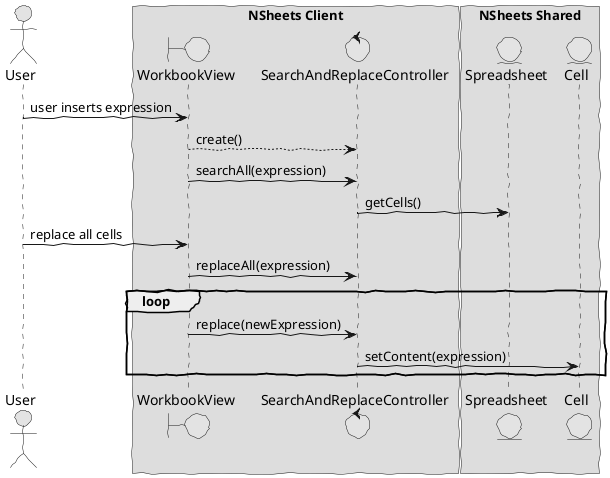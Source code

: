 @startuml
skinparam handwritten true
skinparam monochrome true
skinparam packageStyle rect
skinparam defaultFontName FG Virgil
skinparam shadowing false

actor User
boundary WorkbookView
control SearchAndReplaceController
entity Spreadsheet
entity Cell

box "NSheets Client"
participant WorkbookView
participant SearchAndReplaceController
end box
box "NSheets Shared"
participant Spreadsheet
participant Cell
end box

User -> WorkbookView : user inserts expression
WorkbookView --> SearchAndReplaceController : create()
WorkbookView -> SearchAndReplaceController : searchAll(expression)
SearchAndReplaceController -> Spreadsheet : getCells()
User->WorkbookView: replace all cells
WorkbookView -> SearchAndReplaceController : replaceAll(expression)
loop
    WorkbookView -> SearchAndReplaceController: replace(newExpression)
    SearchAndReplaceController->Cell : setContent(expression)
end
@enduml
